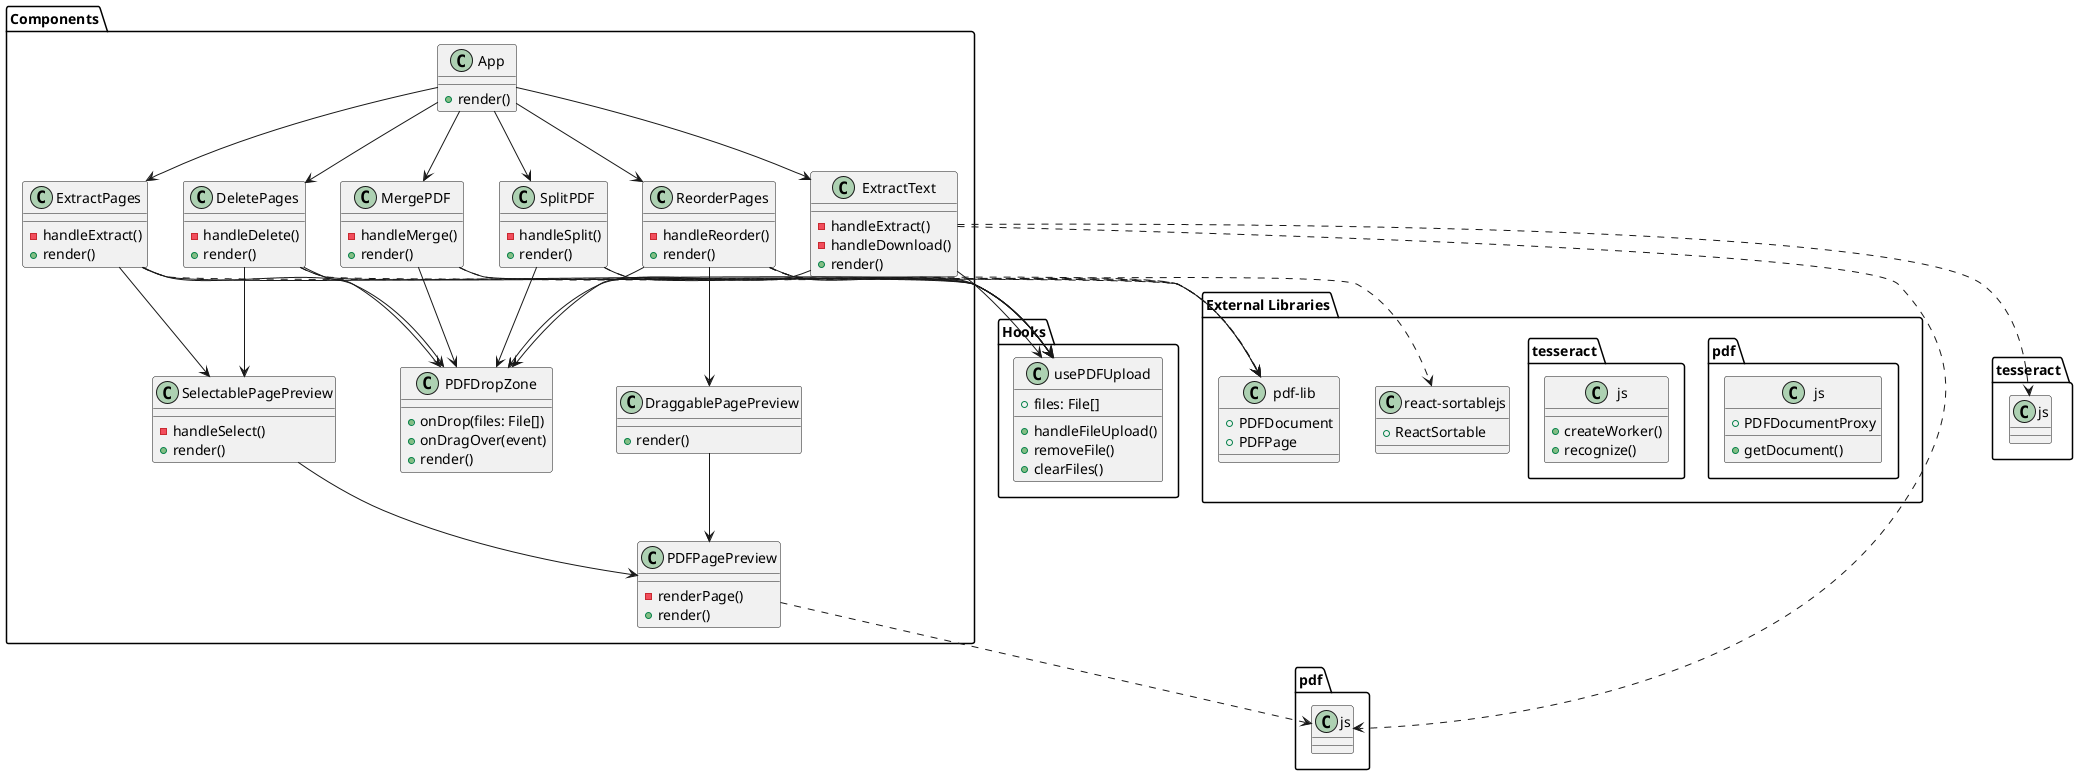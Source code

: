 @startuml

package "Components" {
  class App {
    +render()
  }

  class PDFDropZone {
    +onDrop(files: File[])
    +onDragOver(event)
    +render()
  }

  class MergePDF {
    -handleMerge()
    +render()
  }

  class ReorderPages {
    -handleReorder()
    +render()
  }

  class DeletePages {
    -handleDelete()
    +render()
  }

  class ExtractPages {
    -handleExtract()
    +render()
  }

  class SplitPDF {
    -handleSplit()
    +render()
  }

  class ExtractText {
    -handleExtract()
    -handleDownload()
    +render()
  }

  class PDFPagePreview {
    -renderPage()
    +render()
  }

  class DraggablePagePreview {
    +render()
  }

  class SelectablePagePreview {
    -handleSelect()
    +render()
  }
}

package "Hooks" {
  class usePDFUpload {
    +files: File[]
    +handleFileUpload()
    +removeFile()
    +clearFiles()
  }
}

package "External Libraries" {
  class "pdf-lib" {
    +PDFDocument
    +PDFPage
  }

  class "pdf.js" {
    +getDocument()
    +PDFDocumentProxy
  }

  class "react-sortablejs" {
    +ReactSortable
  }

  class "tesseract.js" {
    +createWorker()
    +recognize()
  }
}

App --> MergePDF
App --> ReorderPages
App --> DeletePages
App --> ExtractPages
App --> SplitPDF
App --> ExtractText

MergePDF --> PDFDropZone
ReorderPages --> PDFDropZone
DeletePages --> PDFDropZone
ExtractPages --> PDFDropZone
SplitPDF --> PDFDropZone
ExtractText --> PDFDropZone

ReorderPages --> DraggablePagePreview
DeletePages --> SelectablePagePreview
ExtractPages --> SelectablePagePreview

DraggablePagePreview --> PDFPagePreview
SelectablePagePreview --> PDFPagePreview

MergePDF ..> "pdf-lib"
ReorderPages ..> "pdf-lib"
DeletePages ..> "pdf-lib"
ExtractPages ..> "pdf-lib"
SplitPDF ..> "pdf-lib"
ExtractText ..> "pdf.js"
ExtractText ..> "tesseract.js"

PDFPagePreview ..> "pdf.js"
ReorderPages ..> "react-sortablejs"

MergePDF --> usePDFUpload
ReorderPages --> usePDFUpload
DeletePages --> usePDFUpload
ExtractPages --> usePDFUpload
SplitPDF --> usePDFUpload
ExtractText --> usePDFUpload

@enduml 